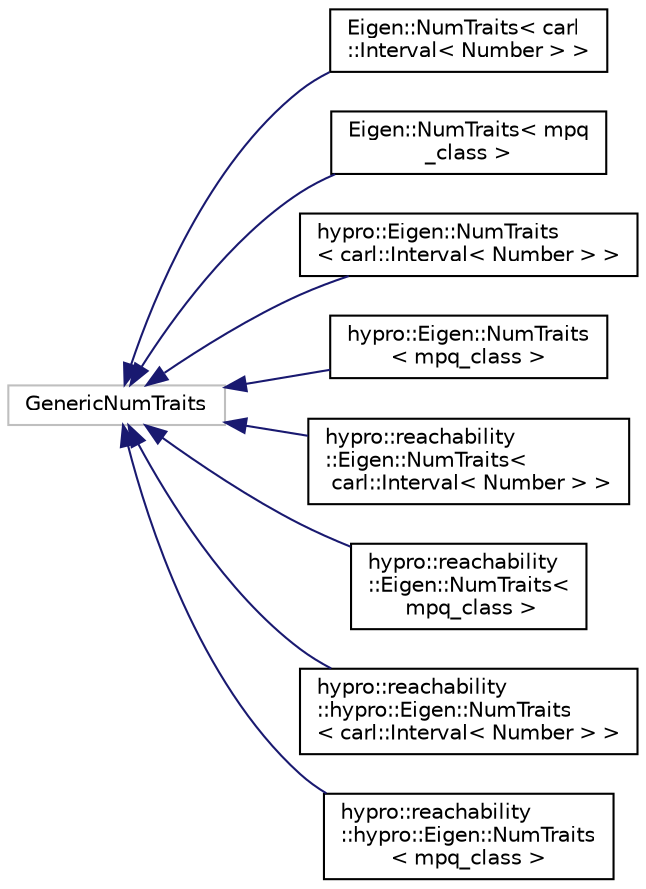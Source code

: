 digraph "Graphical Class Hierarchy"
{
  edge [fontname="Helvetica",fontsize="10",labelfontname="Helvetica",labelfontsize="10"];
  node [fontname="Helvetica",fontsize="10",shape=record];
  rankdir="LR";
  Node1 [label="GenericNumTraits",height=0.2,width=0.4,color="grey75", fillcolor="white", style="filled"];
  Node1 -> Node2 [dir="back",color="midnightblue",fontsize="10",style="solid",fontname="Helvetica"];
  Node2 [label="Eigen::NumTraits\< carl\l::Interval\< Number \> \>",height=0.2,width=0.4,color="black", fillcolor="white", style="filled",URL="$structEigen_1_1NumTraits_3_01carl_1_1Interval_3_01Number_01_4_01_4.html"];
  Node1 -> Node3 [dir="back",color="midnightblue",fontsize="10",style="solid",fontname="Helvetica"];
  Node3 [label="Eigen::NumTraits\< mpq\l_class \>",height=0.2,width=0.4,color="black", fillcolor="white", style="filled",URL="$structEigen_1_1NumTraits_3_01mpq__class_01_4.html"];
  Node1 -> Node4 [dir="back",color="midnightblue",fontsize="10",style="solid",fontname="Helvetica"];
  Node4 [label="hypro::Eigen::NumTraits\l\< carl::Interval\< Number \> \>",height=0.2,width=0.4,color="black", fillcolor="white", style="filled",URL="$structhypro_1_1Eigen_1_1NumTraits_3_01carl_1_1Interval_3_01Number_01_4_01_4.html"];
  Node1 -> Node5 [dir="back",color="midnightblue",fontsize="10",style="solid",fontname="Helvetica"];
  Node5 [label="hypro::Eigen::NumTraits\l\< mpq_class \>",height=0.2,width=0.4,color="black", fillcolor="white", style="filled",URL="$structhypro_1_1Eigen_1_1NumTraits_3_01mpq__class_01_4.html"];
  Node1 -> Node6 [dir="back",color="midnightblue",fontsize="10",style="solid",fontname="Helvetica"];
  Node6 [label="hypro::reachability\l::Eigen::NumTraits\<\l carl::Interval\< Number \> \>",height=0.2,width=0.4,color="black", fillcolor="white", style="filled",URL="$structhypro_1_1reachability_1_1Eigen_1_1NumTraits_3_01carl_1_1Interval_3_01Number_01_4_01_4.html"];
  Node1 -> Node7 [dir="back",color="midnightblue",fontsize="10",style="solid",fontname="Helvetica"];
  Node7 [label="hypro::reachability\l::Eigen::NumTraits\<\l mpq_class \>",height=0.2,width=0.4,color="black", fillcolor="white", style="filled",URL="$structhypro_1_1reachability_1_1Eigen_1_1NumTraits_3_01mpq__class_01_4.html"];
  Node1 -> Node8 [dir="back",color="midnightblue",fontsize="10",style="solid",fontname="Helvetica"];
  Node8 [label="hypro::reachability\l::hypro::Eigen::NumTraits\l\< carl::Interval\< Number \> \>",height=0.2,width=0.4,color="black", fillcolor="white", style="filled",URL="$structhypro_1_1reachability_1_1hypro_1_1Eigen_1_1NumTraits_3_01carl_1_1Interval_3_01Number_01_4_01_4.html"];
  Node1 -> Node9 [dir="back",color="midnightblue",fontsize="10",style="solid",fontname="Helvetica"];
  Node9 [label="hypro::reachability\l::hypro::Eigen::NumTraits\l\< mpq_class \>",height=0.2,width=0.4,color="black", fillcolor="white", style="filled",URL="$structhypro_1_1reachability_1_1hypro_1_1Eigen_1_1NumTraits_3_01mpq__class_01_4.html"];
}
